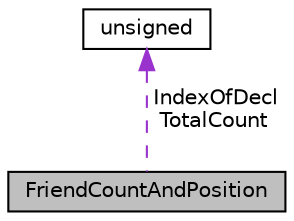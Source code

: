 digraph "FriendCountAndPosition"
{
 // LATEX_PDF_SIZE
  bgcolor="transparent";
  edge [fontname="Helvetica",fontsize="10",labelfontname="Helvetica",labelfontsize="10"];
  node [fontname="Helvetica",fontsize="10",shape=record];
  Node1 [label="FriendCountAndPosition",height=0.2,width=0.4,color="black", fillcolor="grey75", style="filled", fontcolor="black",tooltip="Used as return type of getFriendCountAndPosition."];
  Node2 -> Node1 [dir="back",color="darkorchid3",fontsize="10",style="dashed",label=" IndexOfDecl\nTotalCount" ,fontname="Helvetica"];
  Node2 [label="unsigned",height=0.2,width=0.4,color="black",URL="$classunsigned.html",tooltip=" "];
}
